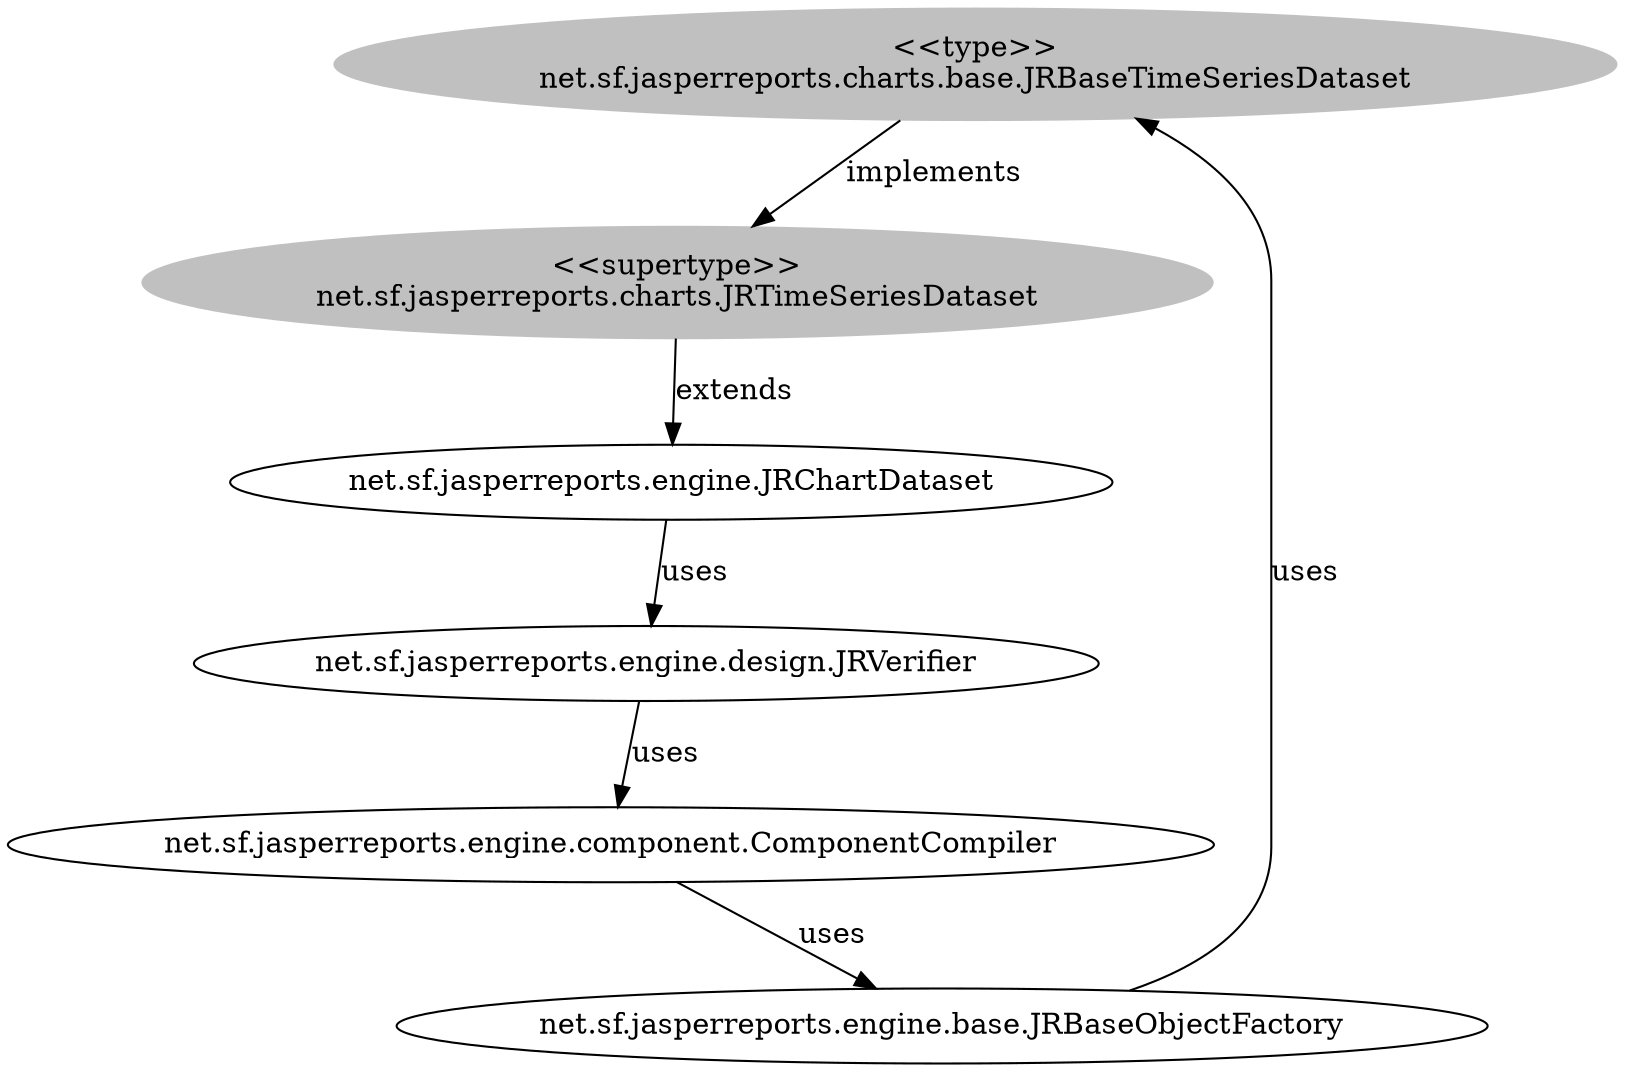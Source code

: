 digraph stk {
	net_sf_jasperreports_charts_base_JRBaseTimeSeriesDataset [label="<<type>>
net.sf.jasperreports.charts.base.JRBaseTimeSeriesDataset",style=filled,color="grey"];
	net_sf_jasperreports_charts_JRTimeSeriesDataset [label="<<supertype>>
net.sf.jasperreports.charts.JRTimeSeriesDataset",style=filled,color="grey"];
	net_sf_jasperreports_engine_design_JRVerifier [label="net.sf.jasperreports.engine.design.JRVerifier"];
	net_sf_jasperreports_engine_JRChartDataset [label="net.sf.jasperreports.engine.JRChartDataset"];
	net_sf_jasperreports_engine_component_ComponentCompiler [label="net.sf.jasperreports.engine.component.ComponentCompiler"];
	net_sf_jasperreports_engine_base_JRBaseObjectFactory [label="net.sf.jasperreports.engine.base.JRBaseObjectFactory"];
	net_sf_jasperreports_charts_base_JRBaseTimeSeriesDataset -> net_sf_jasperreports_charts_JRTimeSeriesDataset [label=implements];
	net_sf_jasperreports_charts_JRTimeSeriesDataset -> net_sf_jasperreports_engine_JRChartDataset [label=extends];
	net_sf_jasperreports_engine_JRChartDataset -> net_sf_jasperreports_engine_design_JRVerifier [label=uses];
	net_sf_jasperreports_engine_design_JRVerifier -> net_sf_jasperreports_engine_component_ComponentCompiler [label=uses];
	net_sf_jasperreports_engine_component_ComponentCompiler -> net_sf_jasperreports_engine_base_JRBaseObjectFactory [label=uses];
	net_sf_jasperreports_engine_base_JRBaseObjectFactory -> net_sf_jasperreports_charts_base_JRBaseTimeSeriesDataset [label=uses];
}

